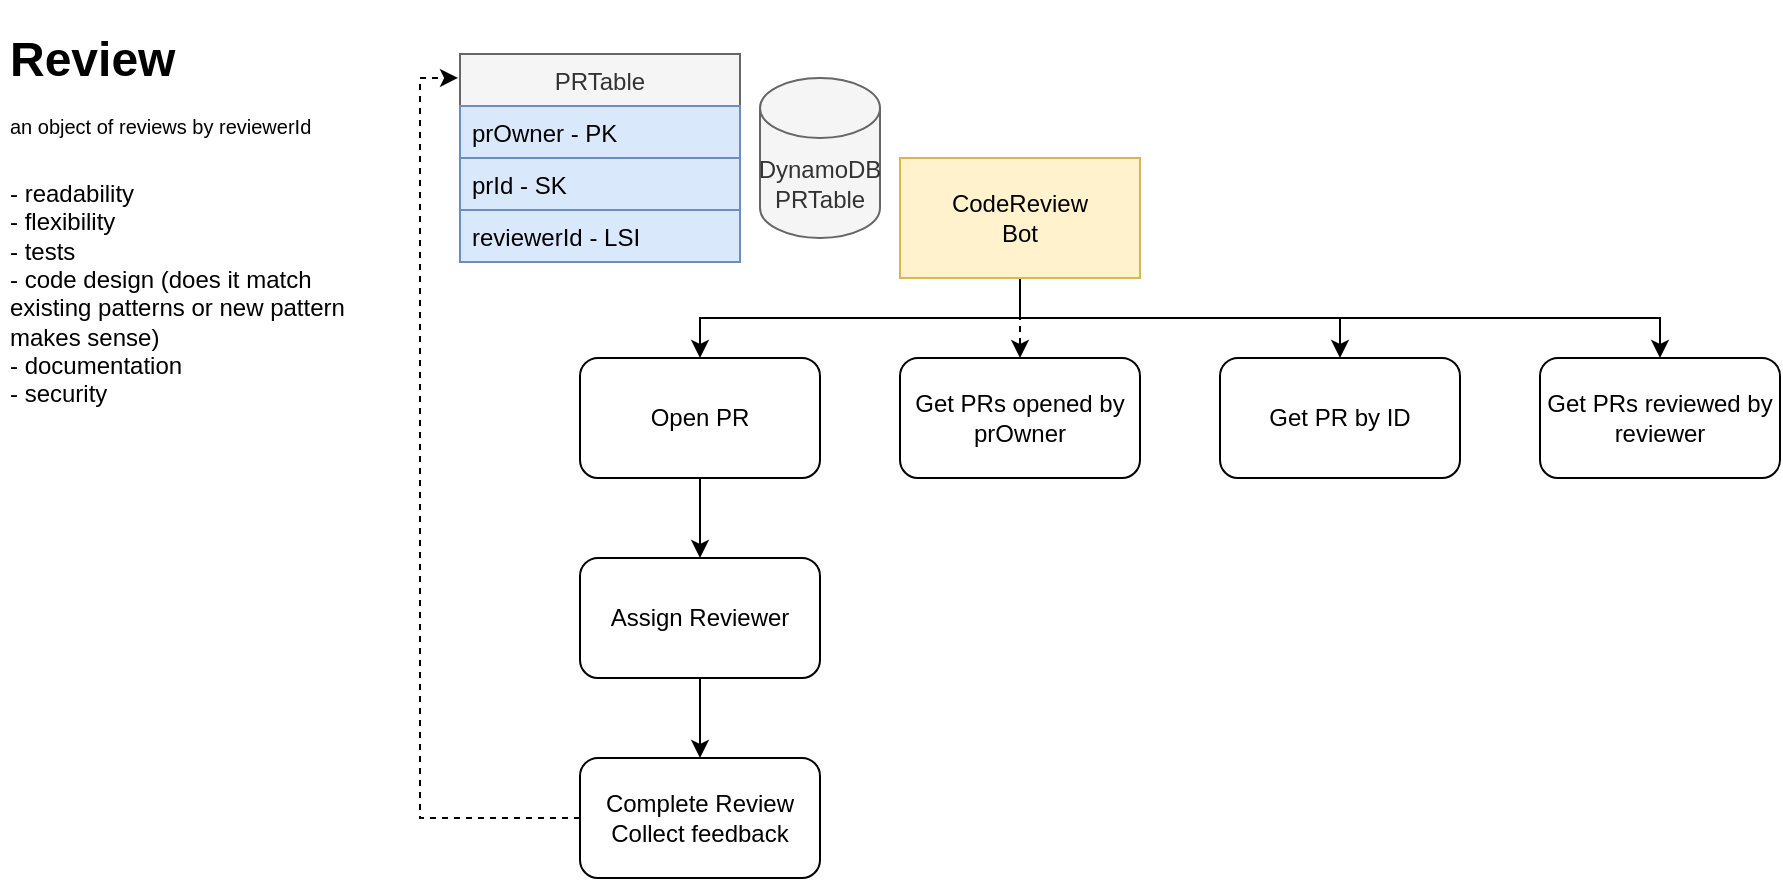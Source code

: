 <mxfile version="14.9.5" type="device"><diagram id="zeqpsSADp4DetPNN2qra" name="Page-1"><mxGraphModel dx="2272" dy="762" grid="1" gridSize="10" guides="1" tooltips="1" connect="1" arrows="1" fold="1" page="1" pageScale="1" pageWidth="850" pageHeight="1100" math="0" shadow="0"><root><mxCell id="0"/><mxCell id="1" parent="0"/><mxCell id="x-GhZLkzUhFt-Eb6NdOm-11" style="edgeStyle=orthogonalEdgeStyle;rounded=0;orthogonalLoop=1;jettySize=auto;html=1;entryX=0.5;entryY=0;entryDx=0;entryDy=0;" edge="1" parent="1" source="x-GhZLkzUhFt-Eb6NdOm-1" target="x-GhZLkzUhFt-Eb6NdOm-10"><mxGeometry relative="1" as="geometry"><Array as="points"><mxPoint x="260" y="240"/><mxPoint x="100" y="240"/></Array></mxGeometry></mxCell><mxCell id="x-GhZLkzUhFt-Eb6NdOm-13" style="edgeStyle=orthogonalEdgeStyle;rounded=0;orthogonalLoop=1;jettySize=auto;html=1;entryX=0.5;entryY=0;entryDx=0;entryDy=0;" edge="1" parent="1" source="x-GhZLkzUhFt-Eb6NdOm-1" target="x-GhZLkzUhFt-Eb6NdOm-12"><mxGeometry relative="1" as="geometry"><Array as="points"><mxPoint x="260" y="240"/><mxPoint x="420" y="240"/></Array></mxGeometry></mxCell><mxCell id="x-GhZLkzUhFt-Eb6NdOm-27" style="edgeStyle=orthogonalEdgeStyle;rounded=0;orthogonalLoop=1;jettySize=auto;html=1;dashed=1;" edge="1" parent="1" source="x-GhZLkzUhFt-Eb6NdOm-1" target="x-GhZLkzUhFt-Eb6NdOm-25"><mxGeometry relative="1" as="geometry"/></mxCell><mxCell id="x-GhZLkzUhFt-Eb6NdOm-29" style="edgeStyle=orthogonalEdgeStyle;rounded=0;orthogonalLoop=1;jettySize=auto;html=1;entryX=0.5;entryY=0;entryDx=0;entryDy=0;" edge="1" parent="1" source="x-GhZLkzUhFt-Eb6NdOm-1" target="x-GhZLkzUhFt-Eb6NdOm-28"><mxGeometry relative="1" as="geometry"><Array as="points"><mxPoint x="260" y="240"/><mxPoint x="580" y="240"/></Array></mxGeometry></mxCell><mxCell id="x-GhZLkzUhFt-Eb6NdOm-1" value="CodeReview&lt;br&gt;Bot" style="rounded=0;whiteSpace=wrap;html=1;fillColor=#fff2cc;strokeColor=#d6b656;" vertex="1" parent="1"><mxGeometry x="200" y="160" width="120" height="60" as="geometry"/></mxCell><mxCell id="x-GhZLkzUhFt-Eb6NdOm-2" value="DynamoDB&lt;br&gt;PRTable" style="shape=cylinder3;whiteSpace=wrap;html=1;boundedLbl=1;backgroundOutline=1;size=15;fillColor=#f5f5f5;strokeColor=#666666;fontColor=#333333;" vertex="1" parent="1"><mxGeometry x="130" y="120" width="60" height="80" as="geometry"/></mxCell><mxCell id="x-GhZLkzUhFt-Eb6NdOm-5" value="PRTable" style="swimlane;fontStyle=0;childLayout=stackLayout;horizontal=1;startSize=26;horizontalStack=0;resizeParent=1;resizeParentMax=0;resizeLast=0;collapsible=1;marginBottom=0;fillColor=#f5f5f5;strokeColor=#666666;fontColor=#333333;" vertex="1" parent="1"><mxGeometry x="-20" y="108" width="140" height="104" as="geometry"/></mxCell><mxCell id="x-GhZLkzUhFt-Eb6NdOm-6" value="prOwner - PK" style="text;strokeColor=#6c8ebf;fillColor=#dae8fc;align=left;verticalAlign=top;spacingLeft=4;spacingRight=4;overflow=hidden;rotatable=0;points=[[0,0.5],[1,0.5]];portConstraint=eastwest;" vertex="1" parent="x-GhZLkzUhFt-Eb6NdOm-5"><mxGeometry y="26" width="140" height="26" as="geometry"/></mxCell><mxCell id="x-GhZLkzUhFt-Eb6NdOm-7" value="prId - SK" style="text;strokeColor=#6c8ebf;fillColor=#dae8fc;align=left;verticalAlign=top;spacingLeft=4;spacingRight=4;overflow=hidden;rotatable=0;points=[[0,0.5],[1,0.5]];portConstraint=eastwest;" vertex="1" parent="x-GhZLkzUhFt-Eb6NdOm-5"><mxGeometry y="52" width="140" height="26" as="geometry"/></mxCell><mxCell id="x-GhZLkzUhFt-Eb6NdOm-8" value="reviewerId - LSI" style="text;strokeColor=#6c8ebf;fillColor=#dae8fc;align=left;verticalAlign=top;spacingLeft=4;spacingRight=4;overflow=hidden;rotatable=0;points=[[0,0.5],[1,0.5]];portConstraint=eastwest;" vertex="1" parent="x-GhZLkzUhFt-Eb6NdOm-5"><mxGeometry y="78" width="140" height="26" as="geometry"/></mxCell><mxCell id="x-GhZLkzUhFt-Eb6NdOm-17" style="edgeStyle=orthogonalEdgeStyle;rounded=0;orthogonalLoop=1;jettySize=auto;html=1;" edge="1" parent="1" source="x-GhZLkzUhFt-Eb6NdOm-10" target="x-GhZLkzUhFt-Eb6NdOm-16"><mxGeometry relative="1" as="geometry"/></mxCell><mxCell id="x-GhZLkzUhFt-Eb6NdOm-10" value="Open PR" style="rounded=1;whiteSpace=wrap;html=1;" vertex="1" parent="1"><mxGeometry x="40" y="260" width="120" height="60" as="geometry"/></mxCell><mxCell id="x-GhZLkzUhFt-Eb6NdOm-12" value="Get PR by ID" style="rounded=1;whiteSpace=wrap;html=1;" vertex="1" parent="1"><mxGeometry x="360" y="260" width="120" height="60" as="geometry"/></mxCell><mxCell id="x-GhZLkzUhFt-Eb6NdOm-19" style="edgeStyle=orthogonalEdgeStyle;rounded=0;orthogonalLoop=1;jettySize=auto;html=1;" edge="1" parent="1" source="x-GhZLkzUhFt-Eb6NdOm-16" target="x-GhZLkzUhFt-Eb6NdOm-18"><mxGeometry relative="1" as="geometry"/></mxCell><mxCell id="x-GhZLkzUhFt-Eb6NdOm-16" value="Assign Reviewer" style="rounded=1;whiteSpace=wrap;html=1;" vertex="1" parent="1"><mxGeometry x="40" y="360" width="120" height="60" as="geometry"/></mxCell><mxCell id="x-GhZLkzUhFt-Eb6NdOm-20" style="edgeStyle=orthogonalEdgeStyle;rounded=0;orthogonalLoop=1;jettySize=auto;html=1;entryX=-0.007;entryY=0.115;entryDx=0;entryDy=0;entryPerimeter=0;dashed=1;" edge="1" parent="1" source="x-GhZLkzUhFt-Eb6NdOm-18" target="x-GhZLkzUhFt-Eb6NdOm-5"><mxGeometry relative="1" as="geometry"><Array as="points"><mxPoint x="-40" y="490"/><mxPoint x="-40" y="120"/></Array></mxGeometry></mxCell><mxCell id="x-GhZLkzUhFt-Eb6NdOm-18" value="Complete Review&lt;br&gt;Collect feedback" style="rounded=1;whiteSpace=wrap;html=1;" vertex="1" parent="1"><mxGeometry x="40" y="460" width="120" height="60" as="geometry"/></mxCell><mxCell id="x-GhZLkzUhFt-Eb6NdOm-21" value="&lt;h1&gt;Review&lt;br&gt;&lt;span style=&quot;font-weight: normal&quot;&gt;&lt;font style=&quot;font-size: 10px&quot;&gt;an object of reviews by reviewerId&lt;/font&gt;&lt;/span&gt;&lt;/h1&gt;&lt;p&gt;- readability&lt;br&gt;- flexibility&lt;br&gt;- tests&lt;br&gt;- code design (does it match existing patterns or new pattern makes sense)&lt;br&gt;- documentation&lt;br&gt;- security&lt;/p&gt;" style="text;html=1;strokeColor=none;fillColor=none;spacing=5;spacingTop=-20;whiteSpace=wrap;overflow=hidden;rounded=0;" vertex="1" parent="1"><mxGeometry x="-250" y="91" width="190" height="198" as="geometry"/></mxCell><mxCell id="x-GhZLkzUhFt-Eb6NdOm-25" value="Get PRs opened by prOwner" style="rounded=1;whiteSpace=wrap;html=1;" vertex="1" parent="1"><mxGeometry x="200" y="260" width="120" height="60" as="geometry"/></mxCell><mxCell id="x-GhZLkzUhFt-Eb6NdOm-28" value="Get PRs reviewed by reviewer" style="rounded=1;whiteSpace=wrap;html=1;" vertex="1" parent="1"><mxGeometry x="520" y="260" width="120" height="60" as="geometry"/></mxCell></root></mxGraphModel></diagram></mxfile>